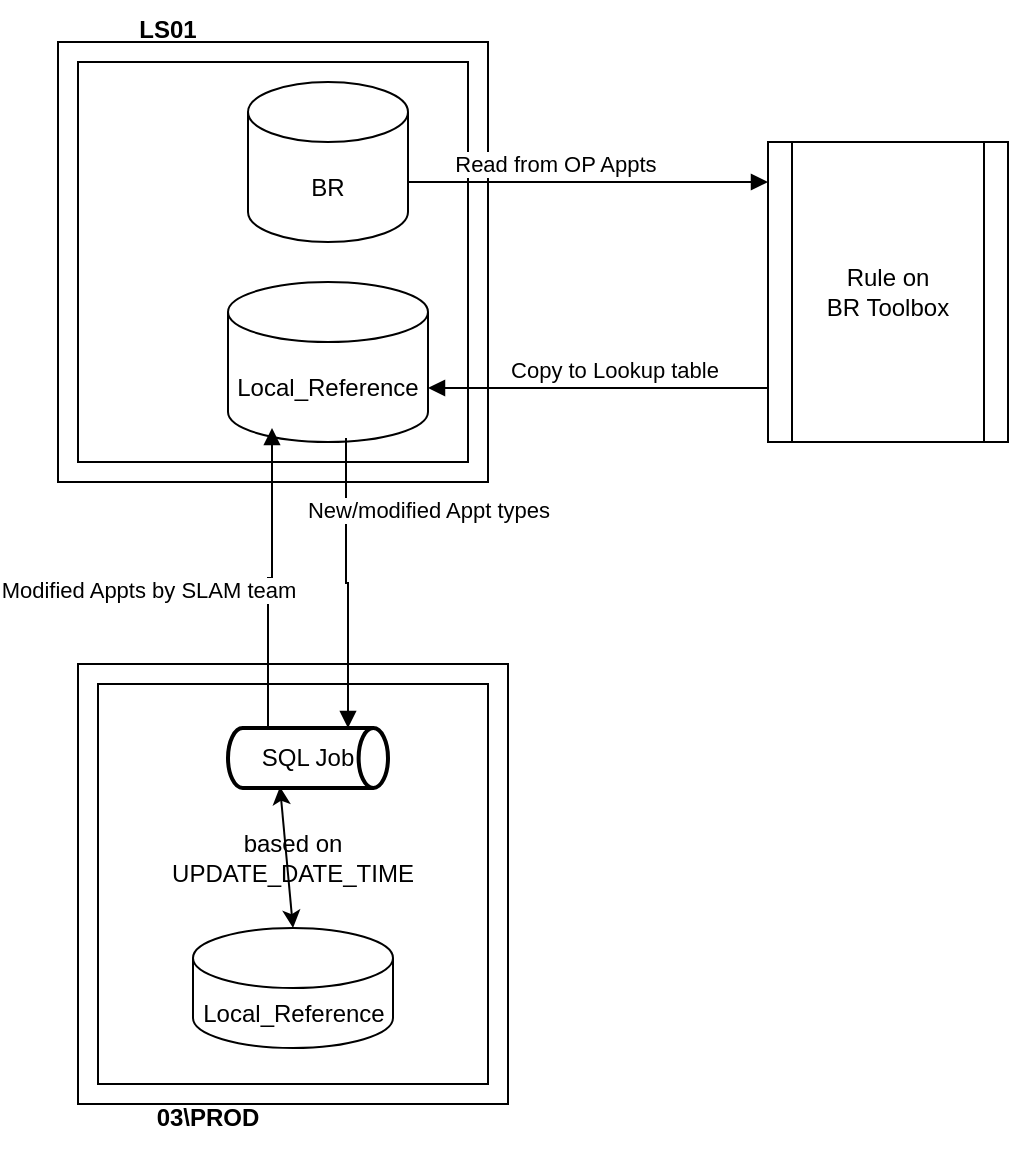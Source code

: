 <mxfile version="21.3.5" type="github">
  <diagram name="Page-1" id="2YBvvXClWsGukQMizWep">
    <mxGraphModel dx="1434" dy="764" grid="0" gridSize="10" guides="1" tooltips="1" connect="1" arrows="1" fold="1" page="1" pageScale="1" pageWidth="850" pageHeight="1100" math="0" shadow="0">
      <root>
        <mxCell id="0" />
        <mxCell id="1" parent="0" />
        <mxCell id="t-eY9mWXdGbSjKcz9sFD-1" value="BR" style="shape=cylinder3;whiteSpace=wrap;html=1;boundedLbl=1;backgroundOutline=1;size=15;" vertex="1" parent="1">
          <mxGeometry x="310" y="87" width="80" height="80" as="geometry" />
        </mxCell>
        <mxCell id="t-eY9mWXdGbSjKcz9sFD-2" value="Local_Reference" style="shape=cylinder3;whiteSpace=wrap;html=1;boundedLbl=1;backgroundOutline=1;size=15;" vertex="1" parent="1">
          <mxGeometry x="300" y="187" width="100" height="80" as="geometry" />
        </mxCell>
        <mxCell id="t-eY9mWXdGbSjKcz9sFD-3" value="Rule on&lt;br&gt;BR Toolbox" style="shape=process;whiteSpace=wrap;html=1;backgroundOutline=1;" vertex="1" parent="1">
          <mxGeometry x="570" y="117" width="120" height="150" as="geometry" />
        </mxCell>
        <mxCell id="t-eY9mWXdGbSjKcz9sFD-7" value="" style="verticalLabelPosition=bottom;verticalAlign=top;html=1;shape=mxgraph.basic.frame;dx=10;whiteSpace=wrap;" vertex="1" parent="1">
          <mxGeometry x="215" y="67" width="215" height="220" as="geometry" />
        </mxCell>
        <mxCell id="t-eY9mWXdGbSjKcz9sFD-5" value="Read from OP Appts&amp;nbsp;" style="html=1;verticalAlign=bottom;endArrow=block;edgeStyle=elbowEdgeStyle;elbow=vertical;curved=0;rounded=0;" edge="1" parent="1">
          <mxGeometry x="0.176" relative="1" as="geometry">
            <mxPoint x="465" y="137" as="sourcePoint" />
            <Array as="points">
              <mxPoint x="390" y="137" />
            </Array>
            <mxPoint x="570" y="137" as="targetPoint" />
            <mxPoint as="offset" />
          </mxGeometry>
        </mxCell>
        <mxCell id="t-eY9mWXdGbSjKcz9sFD-6" value="Copy to Lookup table" style="html=1;verticalAlign=bottom;endArrow=block;edgeStyle=elbowEdgeStyle;elbow=vertical;curved=0;rounded=0;entryX=1;entryY=0.75;entryDx=0;entryDy=0;entryPerimeter=0;" edge="1" parent="1">
          <mxGeometry x="-0.091" relative="1" as="geometry">
            <mxPoint x="570" y="240" as="sourcePoint" />
            <Array as="points">
              <mxPoint x="495" y="240" />
            </Array>
            <mxPoint x="400" y="240" as="targetPoint" />
            <mxPoint as="offset" />
          </mxGeometry>
        </mxCell>
        <mxCell id="t-eY9mWXdGbSjKcz9sFD-8" value="LS01" style="text;html=1;strokeColor=none;fillColor=none;align=center;verticalAlign=middle;whiteSpace=wrap;rounded=0;fontStyle=1" vertex="1" parent="1">
          <mxGeometry x="240" y="46" width="60" height="30" as="geometry" />
        </mxCell>
        <mxCell id="t-eY9mWXdGbSjKcz9sFD-9" value="" style="verticalLabelPosition=bottom;verticalAlign=top;html=1;shape=mxgraph.basic.frame;dx=10;whiteSpace=wrap;" vertex="1" parent="1">
          <mxGeometry x="225" y="378" width="215" height="220" as="geometry" />
        </mxCell>
        <mxCell id="t-eY9mWXdGbSjKcz9sFD-10" value="03\PROD" style="text;html=1;strokeColor=none;fillColor=none;align=center;verticalAlign=middle;whiteSpace=wrap;rounded=0;fontStyle=1" vertex="1" parent="1">
          <mxGeometry x="260" y="590" width="60" height="30" as="geometry" />
        </mxCell>
        <mxCell id="t-eY9mWXdGbSjKcz9sFD-11" value="Local_Reference" style="shape=cylinder3;whiteSpace=wrap;html=1;boundedLbl=1;backgroundOutline=1;size=15;" vertex="1" parent="1">
          <mxGeometry x="282.5" y="510" width="100" height="60" as="geometry" />
        </mxCell>
        <mxCell id="t-eY9mWXdGbSjKcz9sFD-12" value="SQL Job" style="strokeWidth=2;html=1;shape=mxgraph.flowchart.direct_data;whiteSpace=wrap;" vertex="1" parent="1">
          <mxGeometry x="300" y="410" width="80" height="30" as="geometry" />
        </mxCell>
        <mxCell id="t-eY9mWXdGbSjKcz9sFD-14" value="New/modified Appt types" style="html=1;verticalAlign=bottom;endArrow=block;edgeStyle=elbowEdgeStyle;elbow=vertical;curved=0;rounded=0;exitX=0.59;exitY=0.975;exitDx=0;exitDy=0;exitPerimeter=0;" edge="1" parent="1" source="t-eY9mWXdGbSjKcz9sFD-2">
          <mxGeometry x="-0.384" y="41" relative="1" as="geometry">
            <mxPoint x="360" y="280" as="sourcePoint" />
            <Array as="points" />
            <mxPoint x="360" y="410" as="targetPoint" />
            <mxPoint as="offset" />
          </mxGeometry>
        </mxCell>
        <mxCell id="t-eY9mWXdGbSjKcz9sFD-15" value="Modified Appts by SLAM team" style="html=1;verticalAlign=bottom;endArrow=block;edgeStyle=elbowEdgeStyle;elbow=vertical;curved=0;rounded=0;" edge="1" parent="1">
          <mxGeometry x="-0.21" y="60" relative="1" as="geometry">
            <mxPoint x="320" y="410" as="sourcePoint" />
            <Array as="points" />
            <mxPoint x="322" y="260" as="targetPoint" />
            <mxPoint as="offset" />
          </mxGeometry>
        </mxCell>
        <mxCell id="t-eY9mWXdGbSjKcz9sFD-17" value="" style="endArrow=classic;startArrow=classic;html=1;rounded=0;exitX=0.5;exitY=0;exitDx=0;exitDy=0;exitPerimeter=0;entryX=0.325;entryY=0.98;entryDx=0;entryDy=0;entryPerimeter=0;" edge="1" parent="1" source="t-eY9mWXdGbSjKcz9sFD-11" target="t-eY9mWXdGbSjKcz9sFD-12">
          <mxGeometry width="50" height="50" relative="1" as="geometry">
            <mxPoint x="290" y="510" as="sourcePoint" />
            <mxPoint x="340" y="460" as="targetPoint" />
          </mxGeometry>
        </mxCell>
        <mxCell id="t-eY9mWXdGbSjKcz9sFD-18" value="based on UPDATE_DATE_TIME" style="text;html=1;strokeColor=none;fillColor=none;align=center;verticalAlign=middle;whiteSpace=wrap;rounded=0;" vertex="1" parent="1">
          <mxGeometry x="296" y="460" width="73" height="30" as="geometry" />
        </mxCell>
      </root>
    </mxGraphModel>
  </diagram>
</mxfile>
